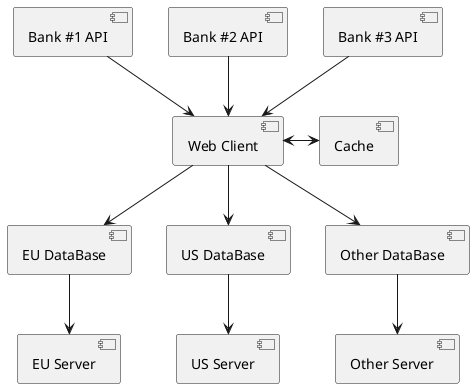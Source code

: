 @startuml

[EU Server] as ES
[US Server] as US
[Other Server] as OS

[EU DataBase] as ED
[US DataBase] as UD
[Other DataBase] as OD

[Web Client] as C
[Cache] as CH

[Bank #1 API] as B1
[Bank #2 API] as B2
[Bank #3 API] as B3

B1 --> C
B2 --> C
B3 --> C

C <-> CH
C --> ED
C --> UD
C --> OD

ED --> ES
UD --> US
OD --> OS

@enduml